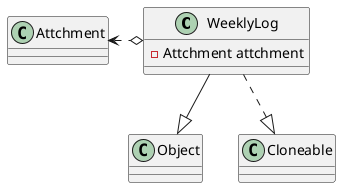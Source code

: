 @startuml

class WeeklyLog{
-Attchment attchment
}
WeeklyLog --|> Object
WeeklyLog ..|> Cloneable

WeeklyLog o.left.> Attchment

@enduml